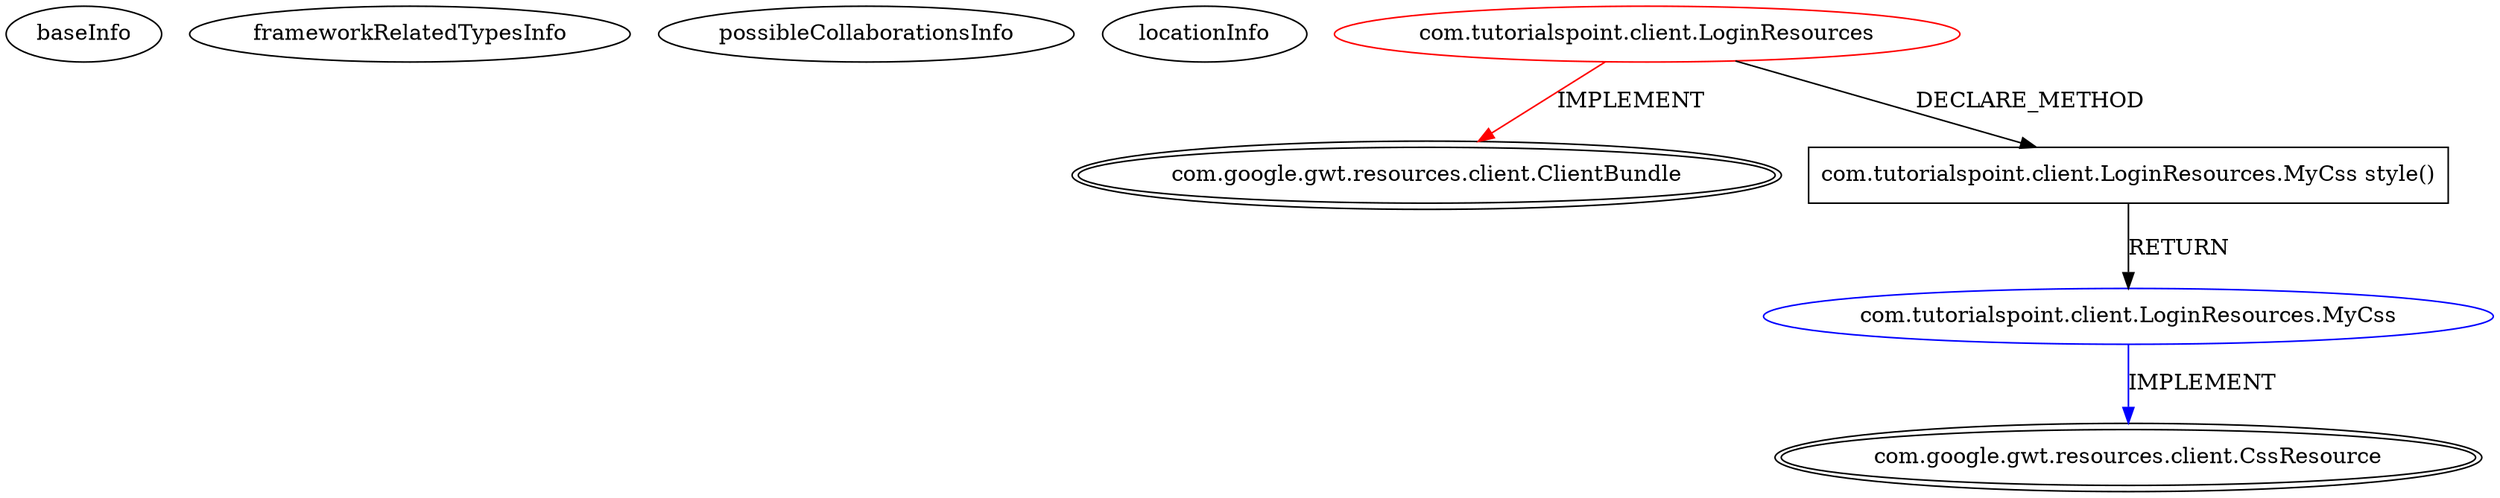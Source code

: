 digraph {
baseInfo[graphId=4524,category="extension_graph",isAnonymous=false,possibleRelation=true]
frameworkRelatedTypesInfo[0="com.google.gwt.resources.client.ClientBundle"]
possibleCollaborationsInfo[0="4524~CLIENT_METHOD_DECLARATION-RETURN_TYPE-~com.google.gwt.resources.client.ClientBundle ~com.google.gwt.resources.client.CssResource ~false~false"]
locationInfo[projectName="svor-SimpleGWTProject",filePath="/svor-SimpleGWTProject/SimpleGWTProject-master/src/com/tutorialspoint/client/LoginResources.java",contextSignature="LoginResources",graphId="4524"]
0[label="com.tutorialspoint.client.LoginResources",vertexType="ROOT_CLIENT_CLASS_DECLARATION",isFrameworkType=false,color=red]
1[label="com.google.gwt.resources.client.ClientBundle",vertexType="FRAMEWORK_INTERFACE_TYPE",isFrameworkType=true,peripheries=2]
2[label="com.tutorialspoint.client.LoginResources.MyCss style()",vertexType="CLIENT_METHOD_DECLARATION",isFrameworkType=false,shape=box]
3[label="com.tutorialspoint.client.LoginResources.MyCss",vertexType="REFERENCE_CLIENT_CLASS_DECLARATION",isFrameworkType=false,color=blue]
4[label="com.google.gwt.resources.client.CssResource",vertexType="FRAMEWORK_INTERFACE_TYPE",isFrameworkType=true,peripheries=2]
0->1[label="IMPLEMENT",color=red]
0->2[label="DECLARE_METHOD"]
3->4[label="IMPLEMENT",color=blue]
2->3[label="RETURN"]
}
